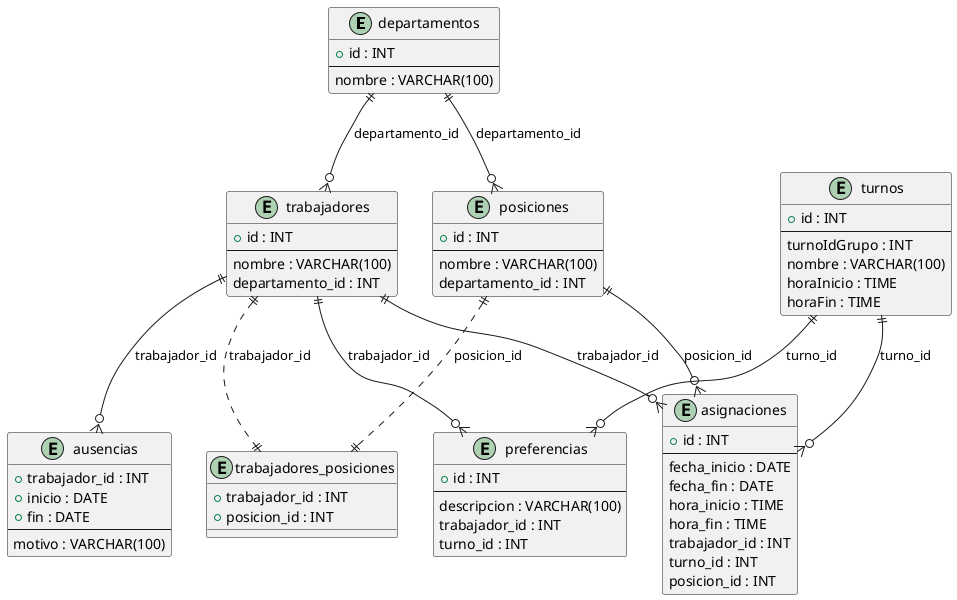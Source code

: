 @startuml

entity "departamentos" as departamentos {
  + id : INT
  --
  nombre : VARCHAR(100)
}

entity "trabajadores" as trabajadores {
  + id : INT
  --
  nombre : VARCHAR(100)
  departamento_id : INT
}

entity "turnos" as turnos {
  + id : INT
  --
  turnoIdGrupo : INT
  nombre : VARCHAR(100)
  horaInicio : TIME
  horaFin : TIME
}

entity "posiciones" as posiciones {
  + id : INT
  --
  nombre : VARCHAR(100)
  departamento_id : INT
}

entity "ausencias" as ausencias {
  + trabajador_id : INT
  + inicio : DATE
  + fin : DATE
  --
  motivo : VARCHAR(100)
}

entity "asignaciones" as asignaciones {
  + id : INT
  --
  fecha_inicio : DATE
  fecha_fin : DATE
  hora_inicio : TIME
  hora_fin : TIME
  trabajador_id : INT
  turno_id : INT
  posicion_id : INT
}

entity "preferencias" as preferencias {
  + id : INT
  --
  descripcion : VARCHAR(100)
  trabajador_id : INT
  turno_id : INT
}

entity "trabajadores_posiciones" as trabajadores_posiciones {
  + trabajador_id : INT
  + posicion_id : INT
}



departamentos ||--o{ trabajadores : departamento_id
departamentos ||--o{ posiciones : departamento_id
trabajadores ||--o{ ausencias : trabajador_id
trabajadores ||--o{ asignaciones : trabajador_id
trabajadores ||--o{ preferencias : trabajador_id
trabajadores ||..|| trabajadores_posiciones : trabajador_id
turnos ||--o{ asignaciones : turno_id
turnos ||--o{ preferencias : turno_id
posiciones ||--o{ asignaciones : posicion_id
posiciones ||..|| trabajadores_posiciones : posicion_id

@enduml